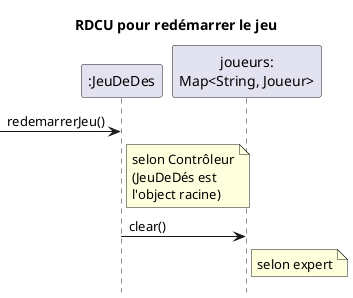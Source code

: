 @startuml

title RDCU pour redémarrer le jeu 

participant ":JeuDeDes" as JeuDeDes
participant "joueurs:\nMap<String, Joueur>" as joueurs



-> JeuDeDes: redemarrerJeu()

note right of JeuDeDes
    selon Contrôleur
    (JeuDeDés est 
    l'object racine)
end note

JeuDeDes -> joueurs: clear()

note right of joueurs
    selon expert
end note


hide footbox

@enduml